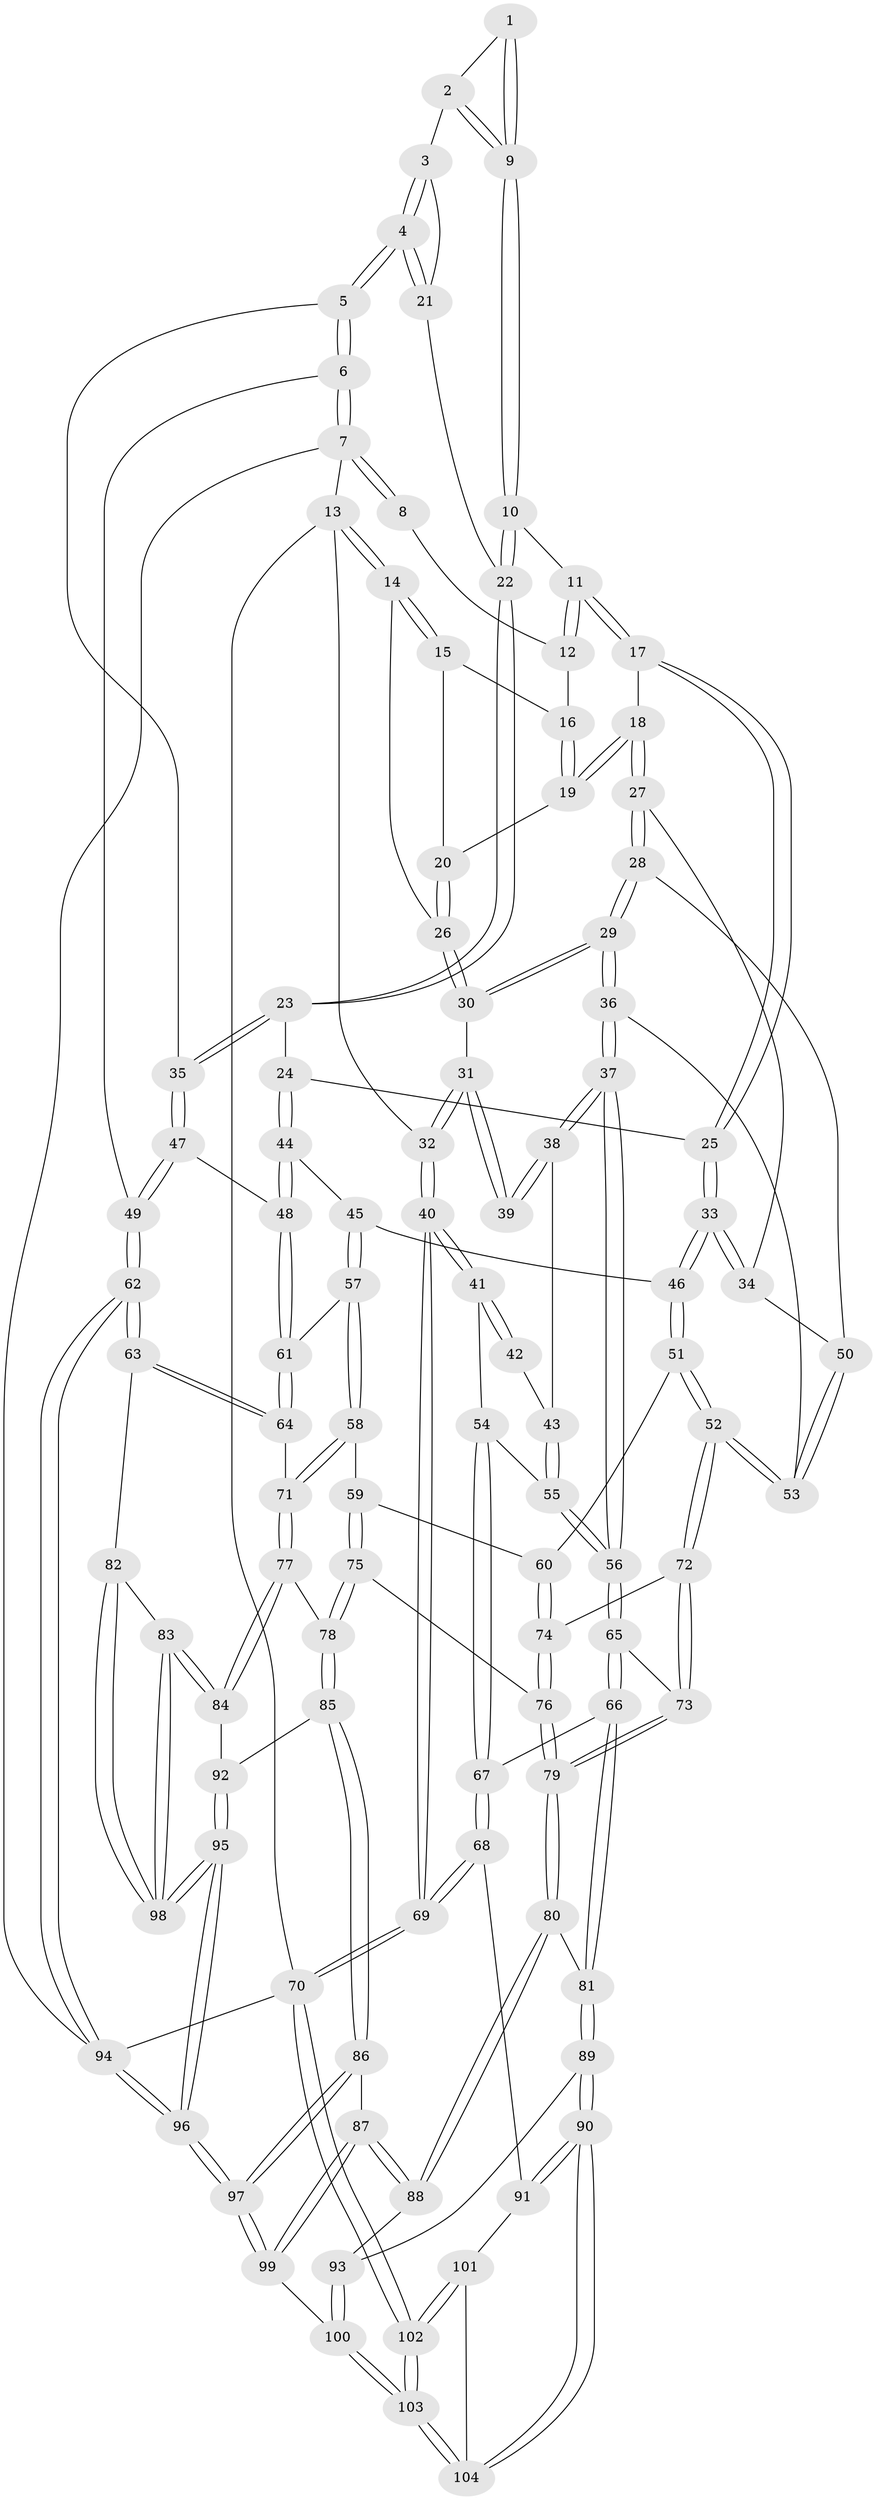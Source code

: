 // coarse degree distribution, {3: 0.21951219512195122, 4: 0.24390243902439024, 2: 0.07317073170731707, 5: 0.24390243902439024, 7: 0.0975609756097561, 1: 0.024390243902439025, 6: 0.07317073170731707, 8: 0.024390243902439025}
// Generated by graph-tools (version 1.1) at 2025/05/03/04/25 22:05:32]
// undirected, 104 vertices, 257 edges
graph export_dot {
graph [start="1"]
  node [color=gray90,style=filled];
  1 [pos="+0.7753253601988928+0"];
  2 [pos="+0.8363803950962974+0.07680620520251093"];
  3 [pos="+0.8618263478413742+0.09584558618909637"];
  4 [pos="+1+0.15391933708095687"];
  5 [pos="+1+0.1539797572931826"];
  6 [pos="+1+0.13922849536298193"];
  7 [pos="+1+0"];
  8 [pos="+0.7746171342470488+0"];
  9 [pos="+0.6988025638643124+0.11999330185985221"];
  10 [pos="+0.6915422175518525+0.12594583705514617"];
  11 [pos="+0.6058451555655132+0.10768136003034608"];
  12 [pos="+0.4798909976541701+0"];
  13 [pos="+0+0"];
  14 [pos="+0+0"];
  15 [pos="+0.0849888236616122+0"];
  16 [pos="+0.44946247449377963+0"];
  17 [pos="+0.5050412740604258+0.259118875053993"];
  18 [pos="+0.4377956895442867+0.26326937864851513"];
  19 [pos="+0.3978552760114625+0.2226124481288029"];
  20 [pos="+0.33211947781492424+0.2094180831287286"];
  21 [pos="+0.7962329038843408+0.2578350186394773"];
  22 [pos="+0.7564570766853195+0.28998558744128894"];
  23 [pos="+0.755024761008916+0.29528465679635585"];
  24 [pos="+0.7156716371859894+0.3242472760452345"];
  25 [pos="+0.5937090135130723+0.3213453925359956"];
  26 [pos="+0.18942611066323614+0.25514298399195556"];
  27 [pos="+0.4160732757553659+0.3191367720273003"];
  28 [pos="+0.36964531982427334+0.40847294712579413"];
  29 [pos="+0.30647753497635377+0.46667501375684506"];
  30 [pos="+0.17832921597692247+0.29606976655271317"];
  31 [pos="+0.10681320067649099+0.3400474405645391"];
  32 [pos="+0+0.2874018220562263"];
  33 [pos="+0.5640316585088255+0.4530469000899207"];
  34 [pos="+0.5436753450747653+0.4565999947078117"];
  35 [pos="+0.8748643275782451+0.3765465839584799"];
  36 [pos="+0.296041400582625+0.5027885165746483"];
  37 [pos="+0.26125107251333496+0.5441812381745034"];
  38 [pos="+0.1696903047060216+0.4886071148221698"];
  39 [pos="+0.10677432856727237+0.38514750688159033"];
  40 [pos="+0+0.48107067755959143"];
  41 [pos="+0+0.49245222133903566"];
  42 [pos="+0.1034724688859745+0.3897387080007393"];
  43 [pos="+0.07434744512105473+0.4838045842594252"];
  44 [pos="+0.7158228445122815+0.4268410603702909"];
  45 [pos="+0.6505415922064216+0.5026898245529151"];
  46 [pos="+0.5980752726057954+0.49166871451554994"];
  47 [pos="+0.8856559807927054+0.43582098633170135"];
  48 [pos="+0.8033623882890125+0.505911727261894"];
  49 [pos="+1+0.6241327134691296"];
  50 [pos="+0.5058418887718981+0.4717919777382826"];
  51 [pos="+0.5371903454818023+0.5970908608946782"];
  52 [pos="+0.4974035300138606+0.6023792350638613"];
  53 [pos="+0.47165535614673604+0.5694114451537364"];
  54 [pos="+0.01314988583193463+0.501847609688393"];
  55 [pos="+0.021361931113078797+0.5012710443225824"];
  56 [pos="+0.23822660229686424+0.6204372868798783"];
  57 [pos="+0.6839114664339323+0.572588218632793"];
  58 [pos="+0.6792237110092753+0.5904642288942584"];
  59 [pos="+0.6374515343736297+0.6353493817867761"];
  60 [pos="+0.5757552070396447+0.6166804890663605"];
  61 [pos="+0.799775600753567+0.5367807749146586"];
  62 [pos="+1+0.6817245519412075"];
  63 [pos="+1+0.6913381176952527"];
  64 [pos="+0.8917551795116488+0.6815451606765582"];
  65 [pos="+0.23681835652264824+0.6282133935618812"];
  66 [pos="+0.210394745188602+0.6691053347987733"];
  67 [pos="+0.1417200952387647+0.6978903470534662"];
  68 [pos="+0.03277648113105954+0.76698162779541"];
  69 [pos="+0+0.7618406872073716"];
  70 [pos="+0+1"];
  71 [pos="+0.832604545122547+0.7086000545394393"];
  72 [pos="+0.4871768695107955+0.6276266427369461"];
  73 [pos="+0.4427986067925111+0.6964407057757168"];
  74 [pos="+0.5562136401646542+0.6986538548530847"];
  75 [pos="+0.6500268542124173+0.7400140929328534"];
  76 [pos="+0.5733776065386409+0.745082303705177"];
  77 [pos="+0.7750365434438605+0.7583366421923202"];
  78 [pos="+0.6774020138270972+0.763516606743168"];
  79 [pos="+0.47049926427095656+0.7889466718113518"];
  80 [pos="+0.46685255840649686+0.8000133541358232"];
  81 [pos="+0.2539364895606639+0.7420816010929612"];
  82 [pos="+1+0.7475604500116344"];
  83 [pos="+0.8367539886063297+0.9118799634243226"];
  84 [pos="+0.7813800085333577+0.792695426606587"];
  85 [pos="+0.650982009274095+0.8379283112892365"];
  86 [pos="+0.6073419033120864+0.889122903487665"];
  87 [pos="+0.5393091417688682+0.8807211184071982"];
  88 [pos="+0.4655409527800639+0.8249128848042994"];
  89 [pos="+0.28954560165744686+0.8708534509248806"];
  90 [pos="+0.2724240917512955+0.9110760993900789"];
  91 [pos="+0.06297176368726053+0.8149915555673845"];
  92 [pos="+0.7274348443324018+0.9013925927919313"];
  93 [pos="+0.44666043499857816+0.8428573689147434"];
  94 [pos="+1+1"];
  95 [pos="+0.809169447501346+1"];
  96 [pos="+0.8099289146803993+1"];
  97 [pos="+0.7663037840061176+1"];
  98 [pos="+0.8270481589533935+1"];
  99 [pos="+0.46243876819667445+1"];
  100 [pos="+0.36581775404199196+1"];
  101 [pos="+0.09163105052809167+0.8993509035546571"];
  102 [pos="+0.05343267902277313+1"];
  103 [pos="+0.31621804592846525+1"];
  104 [pos="+0.2674284598566293+0.9779828331161897"];
  1 -- 2;
  1 -- 9;
  1 -- 9;
  2 -- 3;
  2 -- 9;
  2 -- 9;
  3 -- 4;
  3 -- 4;
  3 -- 21;
  4 -- 5;
  4 -- 5;
  4 -- 21;
  4 -- 21;
  5 -- 6;
  5 -- 6;
  5 -- 35;
  6 -- 7;
  6 -- 7;
  6 -- 49;
  7 -- 8;
  7 -- 8;
  7 -- 13;
  7 -- 94;
  8 -- 12;
  9 -- 10;
  9 -- 10;
  10 -- 11;
  10 -- 22;
  10 -- 22;
  11 -- 12;
  11 -- 12;
  11 -- 17;
  11 -- 17;
  12 -- 16;
  13 -- 14;
  13 -- 14;
  13 -- 32;
  13 -- 70;
  14 -- 15;
  14 -- 15;
  14 -- 26;
  15 -- 16;
  15 -- 20;
  16 -- 19;
  16 -- 19;
  17 -- 18;
  17 -- 25;
  17 -- 25;
  18 -- 19;
  18 -- 19;
  18 -- 27;
  18 -- 27;
  19 -- 20;
  20 -- 26;
  20 -- 26;
  21 -- 22;
  22 -- 23;
  22 -- 23;
  23 -- 24;
  23 -- 35;
  23 -- 35;
  24 -- 25;
  24 -- 44;
  24 -- 44;
  25 -- 33;
  25 -- 33;
  26 -- 30;
  26 -- 30;
  27 -- 28;
  27 -- 28;
  27 -- 34;
  28 -- 29;
  28 -- 29;
  28 -- 50;
  29 -- 30;
  29 -- 30;
  29 -- 36;
  29 -- 36;
  30 -- 31;
  31 -- 32;
  31 -- 32;
  31 -- 39;
  31 -- 39;
  32 -- 40;
  32 -- 40;
  33 -- 34;
  33 -- 34;
  33 -- 46;
  33 -- 46;
  34 -- 50;
  35 -- 47;
  35 -- 47;
  36 -- 37;
  36 -- 37;
  36 -- 53;
  37 -- 38;
  37 -- 38;
  37 -- 56;
  37 -- 56;
  38 -- 39;
  38 -- 39;
  38 -- 43;
  40 -- 41;
  40 -- 41;
  40 -- 69;
  40 -- 69;
  41 -- 42;
  41 -- 42;
  41 -- 54;
  42 -- 43;
  43 -- 55;
  43 -- 55;
  44 -- 45;
  44 -- 48;
  44 -- 48;
  45 -- 46;
  45 -- 57;
  45 -- 57;
  46 -- 51;
  46 -- 51;
  47 -- 48;
  47 -- 49;
  47 -- 49;
  48 -- 61;
  48 -- 61;
  49 -- 62;
  49 -- 62;
  50 -- 53;
  50 -- 53;
  51 -- 52;
  51 -- 52;
  51 -- 60;
  52 -- 53;
  52 -- 53;
  52 -- 72;
  52 -- 72;
  54 -- 55;
  54 -- 67;
  54 -- 67;
  55 -- 56;
  55 -- 56;
  56 -- 65;
  56 -- 65;
  57 -- 58;
  57 -- 58;
  57 -- 61;
  58 -- 59;
  58 -- 71;
  58 -- 71;
  59 -- 60;
  59 -- 75;
  59 -- 75;
  60 -- 74;
  60 -- 74;
  61 -- 64;
  61 -- 64;
  62 -- 63;
  62 -- 63;
  62 -- 94;
  62 -- 94;
  63 -- 64;
  63 -- 64;
  63 -- 82;
  64 -- 71;
  65 -- 66;
  65 -- 66;
  65 -- 73;
  66 -- 67;
  66 -- 81;
  66 -- 81;
  67 -- 68;
  67 -- 68;
  68 -- 69;
  68 -- 69;
  68 -- 91;
  69 -- 70;
  69 -- 70;
  70 -- 102;
  70 -- 102;
  70 -- 94;
  71 -- 77;
  71 -- 77;
  72 -- 73;
  72 -- 73;
  72 -- 74;
  73 -- 79;
  73 -- 79;
  74 -- 76;
  74 -- 76;
  75 -- 76;
  75 -- 78;
  75 -- 78;
  76 -- 79;
  76 -- 79;
  77 -- 78;
  77 -- 84;
  77 -- 84;
  78 -- 85;
  78 -- 85;
  79 -- 80;
  79 -- 80;
  80 -- 81;
  80 -- 88;
  80 -- 88;
  81 -- 89;
  81 -- 89;
  82 -- 83;
  82 -- 98;
  82 -- 98;
  83 -- 84;
  83 -- 84;
  83 -- 98;
  83 -- 98;
  84 -- 92;
  85 -- 86;
  85 -- 86;
  85 -- 92;
  86 -- 87;
  86 -- 97;
  86 -- 97;
  87 -- 88;
  87 -- 88;
  87 -- 99;
  87 -- 99;
  88 -- 93;
  89 -- 90;
  89 -- 90;
  89 -- 93;
  90 -- 91;
  90 -- 91;
  90 -- 104;
  90 -- 104;
  91 -- 101;
  92 -- 95;
  92 -- 95;
  93 -- 100;
  93 -- 100;
  94 -- 96;
  94 -- 96;
  95 -- 96;
  95 -- 96;
  95 -- 98;
  95 -- 98;
  96 -- 97;
  96 -- 97;
  97 -- 99;
  97 -- 99;
  99 -- 100;
  100 -- 103;
  100 -- 103;
  101 -- 102;
  101 -- 102;
  101 -- 104;
  102 -- 103;
  102 -- 103;
  103 -- 104;
  103 -- 104;
}
